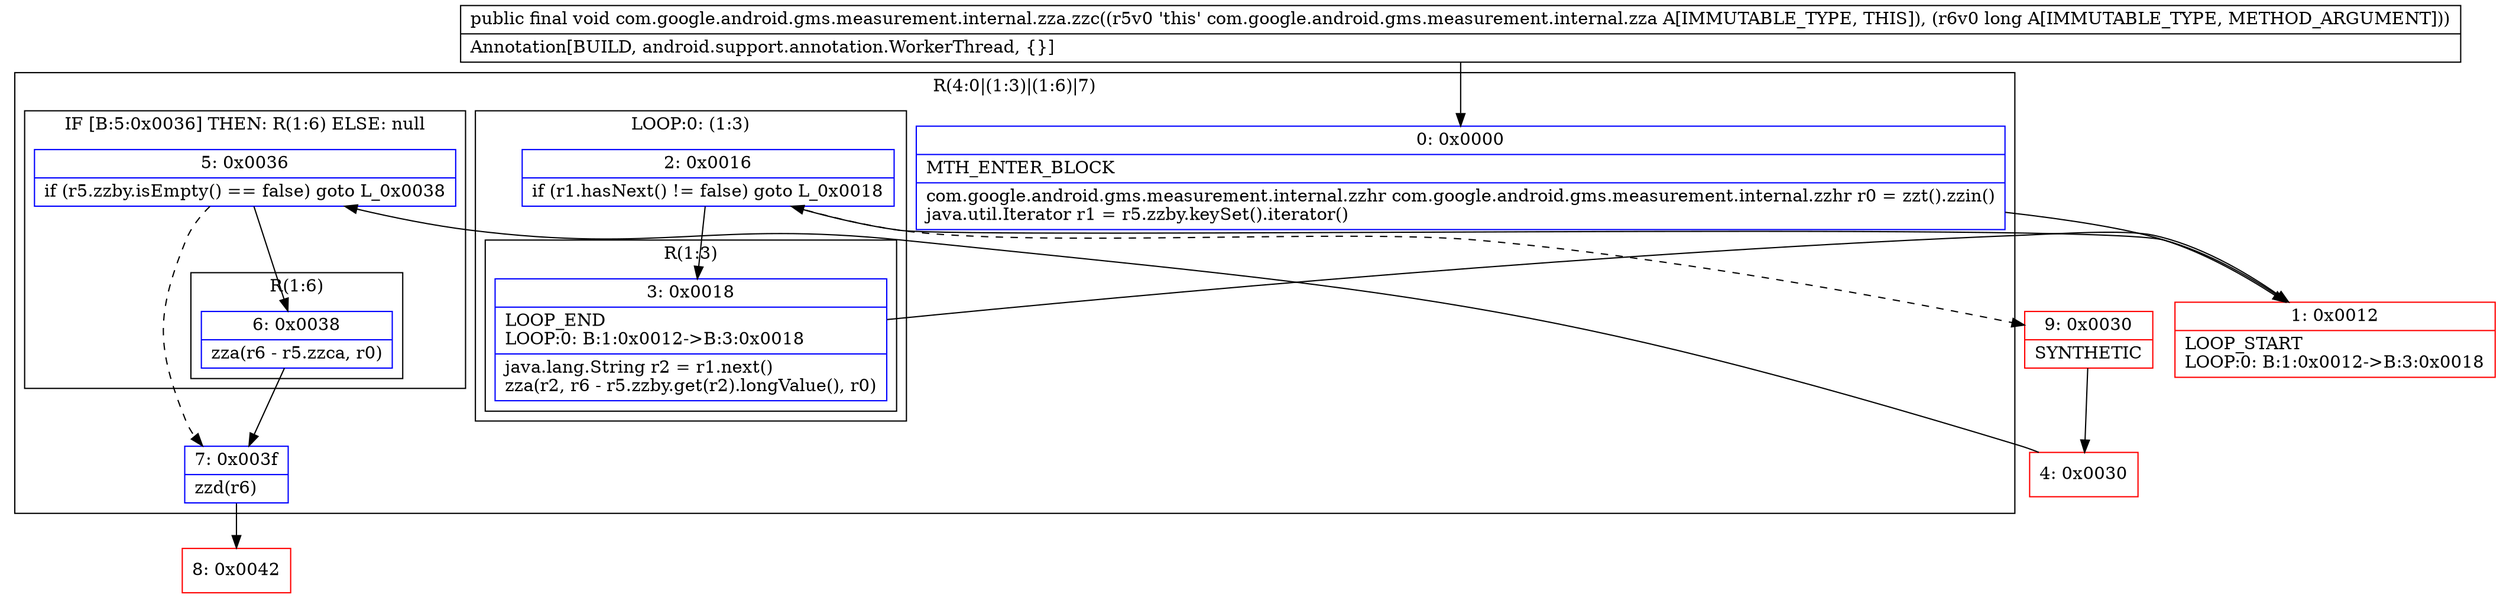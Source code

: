 digraph "CFG forcom.google.android.gms.measurement.internal.zza.zzc(J)V" {
subgraph cluster_Region_367336351 {
label = "R(4:0|(1:3)|(1:6)|7)";
node [shape=record,color=blue];
Node_0 [shape=record,label="{0\:\ 0x0000|MTH_ENTER_BLOCK\l|com.google.android.gms.measurement.internal.zzhr com.google.android.gms.measurement.internal.zzhr r0 = zzt().zzin()\ljava.util.Iterator r1 = r5.zzby.keySet().iterator()\l}"];
subgraph cluster_LoopRegion_1855101695 {
label = "LOOP:0: (1:3)";
node [shape=record,color=blue];
Node_2 [shape=record,label="{2\:\ 0x0016|if (r1.hasNext() != false) goto L_0x0018\l}"];
subgraph cluster_Region_524932931 {
label = "R(1:3)";
node [shape=record,color=blue];
Node_3 [shape=record,label="{3\:\ 0x0018|LOOP_END\lLOOP:0: B:1:0x0012\-\>B:3:0x0018\l|java.lang.String r2 = r1.next()\lzza(r2, r6 \- r5.zzby.get(r2).longValue(), r0)\l}"];
}
}
subgraph cluster_IfRegion_1140336027 {
label = "IF [B:5:0x0036] THEN: R(1:6) ELSE: null";
node [shape=record,color=blue];
Node_5 [shape=record,label="{5\:\ 0x0036|if (r5.zzby.isEmpty() == false) goto L_0x0038\l}"];
subgraph cluster_Region_628329506 {
label = "R(1:6)";
node [shape=record,color=blue];
Node_6 [shape=record,label="{6\:\ 0x0038|zza(r6 \- r5.zzca, r0)\l}"];
}
}
Node_7 [shape=record,label="{7\:\ 0x003f|zzd(r6)\l}"];
}
Node_1 [shape=record,color=red,label="{1\:\ 0x0012|LOOP_START\lLOOP:0: B:1:0x0012\-\>B:3:0x0018\l}"];
Node_4 [shape=record,color=red,label="{4\:\ 0x0030}"];
Node_8 [shape=record,color=red,label="{8\:\ 0x0042}"];
Node_9 [shape=record,color=red,label="{9\:\ 0x0030|SYNTHETIC\l}"];
MethodNode[shape=record,label="{public final void com.google.android.gms.measurement.internal.zza.zzc((r5v0 'this' com.google.android.gms.measurement.internal.zza A[IMMUTABLE_TYPE, THIS]), (r6v0 long A[IMMUTABLE_TYPE, METHOD_ARGUMENT]))  | Annotation[BUILD, android.support.annotation.WorkerThread, \{\}]\l}"];
MethodNode -> Node_0;
Node_0 -> Node_1;
Node_2 -> Node_3;
Node_2 -> Node_9[style=dashed];
Node_3 -> Node_1;
Node_5 -> Node_6;
Node_5 -> Node_7[style=dashed];
Node_6 -> Node_7;
Node_7 -> Node_8;
Node_1 -> Node_2;
Node_4 -> Node_5;
Node_9 -> Node_4;
}

